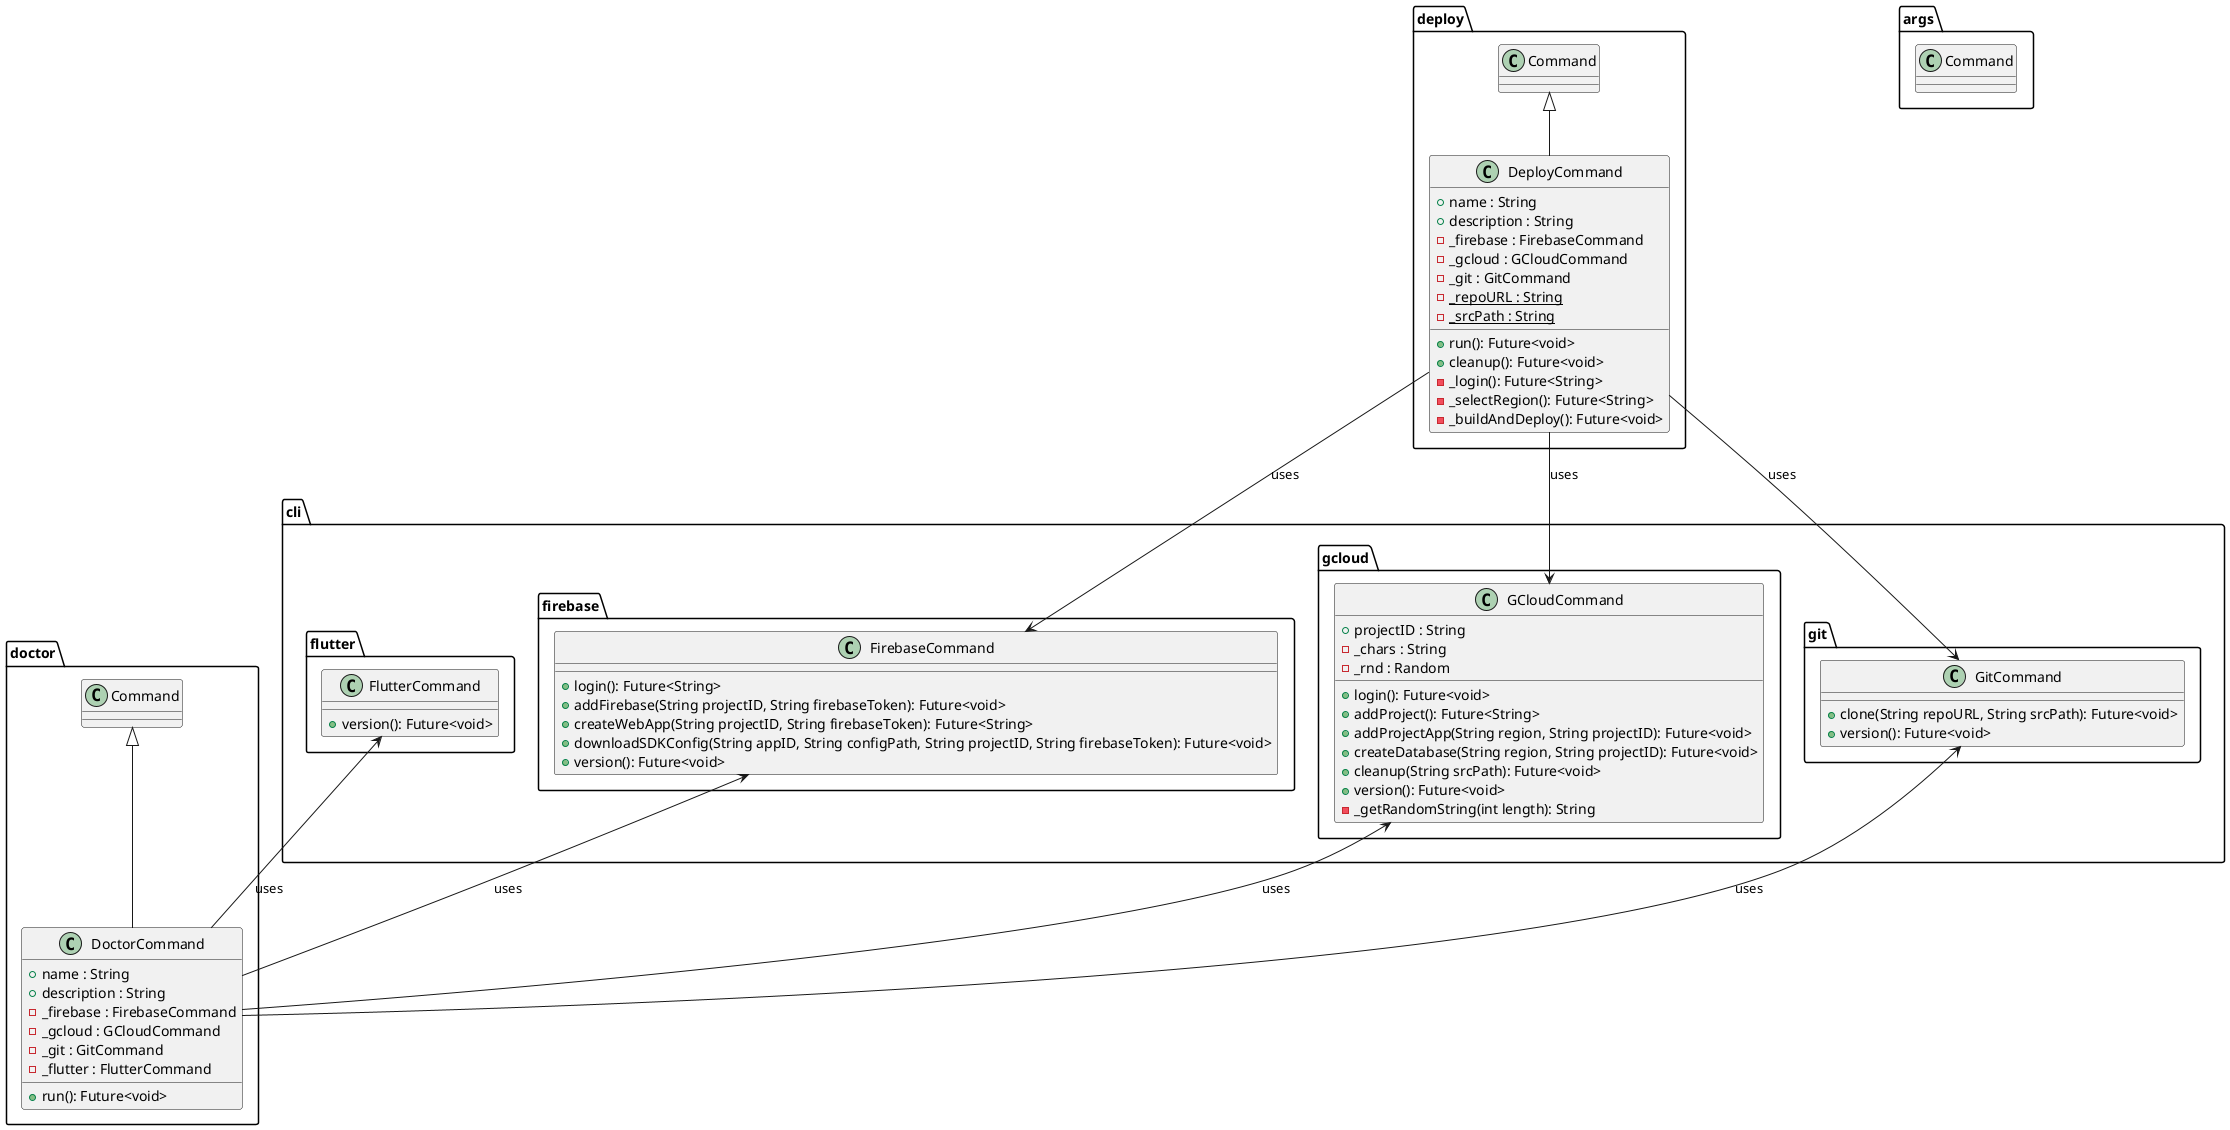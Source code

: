 @startuml deploy_tool_class_diagram

package cli {

    package flutter {
        class FlutterCommand {
            + version(): Future<void>
        }
    }

    package firebase {
        class FirebaseCommand {
            + login(): Future<String>
            + addFirebase(String projectID, String firebaseToken): Future<void>
            + createWebApp(String projectID, String firebaseToken): Future<String>
            + downloadSDKConfig(String appID, String configPath, String projectID, String firebaseToken): Future<void>
            + version(): Future<void>
        }
    }

    package gcloud {
        class GCloudCommand {
            + projectID : String
            - _chars : String
            - _rnd : Random
            + login(): Future<void>
            + addProject(): Future<String>
            + addProjectApp(String region, String projectID): Future<void>
            + createDatabase(String region, String projectID): Future<void>
            + cleanup(String srcPath): Future<void>
            + version(): Future<void>
            - _getRandomString(int length): String
        }
    }

    package git {
        class GitCommand {
            + clone(String repoURL, String srcPath): Future<void>
            + version(): Future<void>
        }
    }
}

package args {
    class Command {}
}

package deploy {
    class DeployCommand extends Command {
        + name : String
        + description : String
        - _firebase : FirebaseCommand
        - _gcloud : GCloudCommand
        - _git : GitCommand
        - {static} _repoURL : String
        - {static} _srcPath : String
        + run(): Future<void>
        + cleanup(): Future<void>
        - _login(): Future<String>
        - _selectRegion(): Future<String>
        - _buildAndDeploy(): Future<void>
    }
}

package doctor {
    class DoctorCommand extends Command {
        + name : String
        + description : String
        - _firebase : FirebaseCommand
        - _gcloud : GCloudCommand
        - _git : GitCommand
        - _flutter : FlutterCommand
        + run(): Future<void>
    }
}

DeployCommand --> FirebaseCommand : uses
DeployCommand --> GCloudCommand : uses
DeployCommand --> GitCommand : uses
FirebaseCommand <-- DoctorCommand : uses
GCloudCommand <-- DoctorCommand : uses
GitCommand <-- DoctorCommand : uses
FlutterCommand <-- DoctorCommand : uses

@enduml
